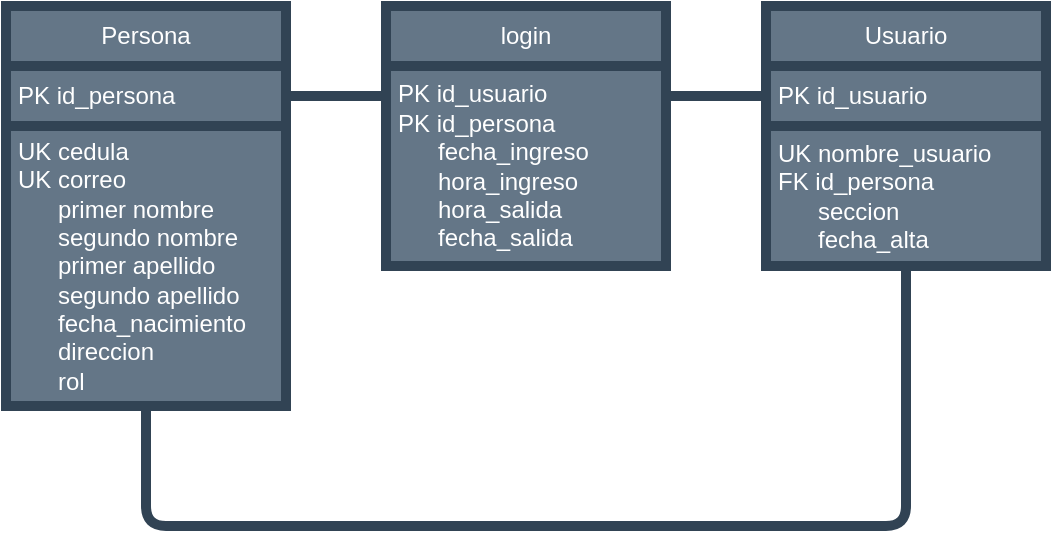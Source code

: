 <mxfile>
    <diagram id="UW8dDQaEm0ERx2WbUIJf" name="Page-1">
        <mxGraphModel dx="710" dy="536" grid="1" gridSize="10" guides="1" tooltips="1" connect="1" arrows="1" fold="1" page="1" pageScale="1" pageWidth="850" pageHeight="1100" math="0" shadow="0">
            <root>
                <mxCell id="0"/>
                <mxCell id="1" parent="0"/>
                <mxCell id="2" value="Persona" style="swimlane;fontStyle=0;childLayout=stackLayout;horizontal=1;startSize=30;horizontalStack=0;resizeParent=1;resizeParentMax=0;resizeLast=0;collapsible=1;marginBottom=0;whiteSpace=wrap;html=1;fillColor=#647687;fontColor=#ffffff;strokeColor=#314354;strokeWidth=5;" parent="1" vertex="1">
                    <mxGeometry x="270" y="230" width="140" height="200" as="geometry"/>
                </mxCell>
                <mxCell id="17" value="PK id_persona" style="text;strokeColor=#314354;fillColor=#647687;align=left;verticalAlign=middle;spacingLeft=4;spacingRight=4;overflow=hidden;points=[[0,0.5],[1,0.5]];portConstraint=eastwest;rotatable=0;whiteSpace=wrap;html=1;fontColor=#ffffff;strokeWidth=5;" vertex="1" parent="2">
                    <mxGeometry y="30" width="140" height="30" as="geometry"/>
                </mxCell>
                <mxCell id="4" value="UK cedula&lt;br&gt;UK correo&lt;br&gt;&amp;nbsp; &amp;nbsp; &amp;nbsp; primer nombre&lt;br&gt;&amp;nbsp; &amp;nbsp; &amp;nbsp; segundo nombre&lt;br&gt;&amp;nbsp; &amp;nbsp; &amp;nbsp; primer apellido&lt;br&gt;&amp;nbsp; &amp;nbsp; &amp;nbsp; segundo apellido&lt;br&gt;&amp;nbsp; &amp;nbsp; &amp;nbsp; fecha_nacimiento&lt;br&gt;&amp;nbsp; &amp;nbsp; &amp;nbsp; direccion&lt;br&gt;&amp;nbsp; &amp;nbsp; &amp;nbsp; rol" style="text;strokeColor=#314354;fillColor=#647687;align=left;verticalAlign=middle;spacingLeft=4;spacingRight=4;overflow=hidden;points=[[0,0.5],[1,0.5]];portConstraint=eastwest;rotatable=0;whiteSpace=wrap;html=1;fontColor=#ffffff;strokeWidth=5;" parent="2" vertex="1">
                    <mxGeometry y="60" width="140" height="140" as="geometry"/>
                </mxCell>
                <mxCell id="6" value="Usuario" style="swimlane;fontStyle=0;childLayout=stackLayout;horizontal=1;startSize=30;horizontalStack=0;resizeParent=1;resizeParentMax=0;resizeLast=0;collapsible=1;marginBottom=0;whiteSpace=wrap;html=1;fillColor=#647687;fontColor=#ffffff;strokeColor=#314354;strokeWidth=5;" parent="1" vertex="1">
                    <mxGeometry x="650" y="230" width="140" height="130" as="geometry"/>
                </mxCell>
                <mxCell id="7" value="PK id_usuario" style="text;strokeColor=#314354;fillColor=#647687;align=left;verticalAlign=middle;spacingLeft=4;spacingRight=4;overflow=hidden;points=[[0,0.5],[1,0.5]];portConstraint=eastwest;rotatable=0;whiteSpace=wrap;html=1;fontColor=#ffffff;strokeWidth=5;" parent="6" vertex="1">
                    <mxGeometry y="30" width="140" height="30" as="geometry"/>
                </mxCell>
                <mxCell id="8" value="UK nombre_usuario&lt;br&gt;FK id_persona&lt;br&gt;&amp;nbsp; &amp;nbsp; &amp;nbsp; seccion&lt;br&gt;&amp;nbsp; &amp;nbsp; &amp;nbsp; fecha_alta" style="text;strokeColor=#314354;fillColor=#647687;align=left;verticalAlign=middle;spacingLeft=4;spacingRight=4;overflow=hidden;points=[[0,0.5],[1,0.5]];portConstraint=eastwest;rotatable=0;whiteSpace=wrap;html=1;fontColor=#ffffff;strokeWidth=5;" parent="6" vertex="1">
                    <mxGeometry y="60" width="140" height="70" as="geometry"/>
                </mxCell>
                <mxCell id="13" value="" style="endArrow=none;html=1;exitX=1;exitY=0.5;exitDx=0;exitDy=0;fillColor=#647687;strokeColor=#314354;strokeWidth=5;" edge="1" parent="1" source="17">
                    <mxGeometry width="50" height="50" relative="1" as="geometry">
                        <mxPoint x="480" y="450" as="sourcePoint"/>
                        <mxPoint x="650" y="275" as="targetPoint"/>
                    </mxGeometry>
                </mxCell>
                <mxCell id="9" value="login" style="swimlane;fontStyle=0;childLayout=stackLayout;horizontal=1;startSize=30;horizontalStack=0;resizeParent=1;resizeParentMax=0;resizeLast=0;collapsible=1;marginBottom=0;whiteSpace=wrap;html=1;fillColor=#647687;fontColor=#ffffff;strokeColor=#314354;strokeWidth=5;" parent="1" vertex="1">
                    <mxGeometry x="460" y="230" width="140" height="130" as="geometry"/>
                </mxCell>
                <mxCell id="11" value="PK id_usuario&lt;br&gt;PK id_persona&lt;br&gt;&amp;nbsp; &amp;nbsp; &amp;nbsp; fecha_ingreso&lt;br&gt;&amp;nbsp; &amp;nbsp; &amp;nbsp; hora_ingreso&lt;br&gt;&amp;nbsp; &amp;nbsp; &amp;nbsp; hora_salida&lt;br&gt;&amp;nbsp; &amp;nbsp; &amp;nbsp; fecha_salida" style="text;strokeColor=#314354;fillColor=#647687;align=left;verticalAlign=middle;spacingLeft=4;spacingRight=4;overflow=hidden;points=[[0,0.5],[1,0.5]];portConstraint=eastwest;rotatable=0;whiteSpace=wrap;html=1;fontColor=#ffffff;strokeWidth=5;" parent="9" vertex="1">
                    <mxGeometry y="30" width="140" height="100" as="geometry"/>
                </mxCell>
                <mxCell id="15" value="" style="endArrow=none;html=1;strokeWidth=5;exitX=0.5;exitY=1;exitDx=0;exitDy=0;entryX=0.5;entryY=1;entryDx=0;entryDy=0;fillColor=#647687;strokeColor=#314354;" edge="1" parent="1" source="2" target="6">
                    <mxGeometry width="50" height="50" relative="1" as="geometry">
                        <mxPoint x="460" y="370" as="sourcePoint"/>
                        <mxPoint x="510" y="320" as="targetPoint"/>
                        <Array as="points">
                            <mxPoint x="340" y="490"/>
                            <mxPoint x="720" y="490"/>
                        </Array>
                    </mxGeometry>
                </mxCell>
            </root>
        </mxGraphModel>
    </diagram>
</mxfile>